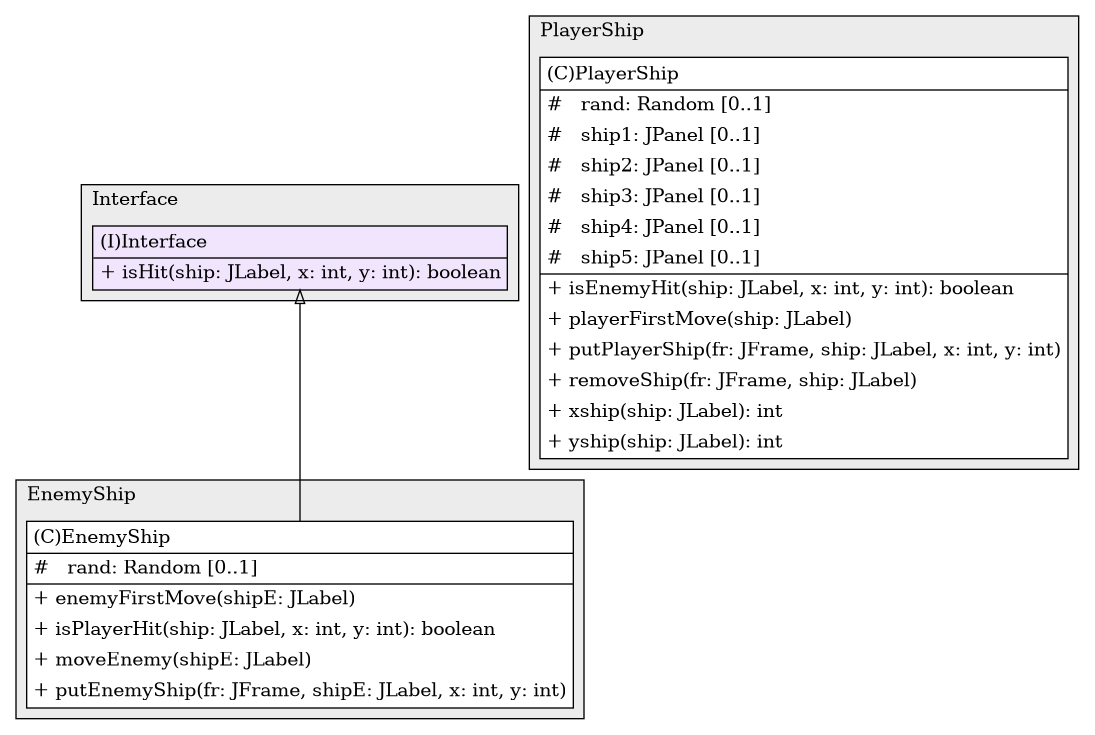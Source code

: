 @startuml

/' diagram meta data start
config=StructureConfiguration;
{
  "projectClassification": {
    "searchMode": "OpenProject", // OpenProject, AllProjects
    "includedProjects": "",
    "pathEndKeywords": "*.impl",
    "isClientPath": "",
    "isClientName": "",
    "isTestPath": "",
    "isTestName": "",
    "isMappingPath": "",
    "isMappingName": "",
    "isDataAccessPath": "",
    "isDataAccessName": "",
    "isDataStructurePath": "",
    "isDataStructureName": "",
    "isInterfaceStructuresPath": "",
    "isInterfaceStructuresName": "",
    "isEntryPointPath": "",
    "isEntryPointName": "",
    "treatFinalFieldsAsMandatory": false
  },
  "graphRestriction": {
    "classPackageExcludeFilter": "",
    "classPackageIncludeFilter": "",
    "classNameExcludeFilter": "",
    "classNameIncludeFilter": "",
    "methodNameExcludeFilter": "",
    "methodNameIncludeFilter": "",
    "removeByInheritance": "", // inheritance/annotation based filtering is done in a second step
    "removeByAnnotation": "",
    "removeByClassPackage": "", // cleanup the graph after inheritance/annotation based filtering is done
    "removeByClassName": "",
    "cutMappings": false,
    "cutEnum": true,
    "cutTests": true,
    "cutClient": true,
    "cutDataAccess": false,
    "cutInterfaceStructures": false,
    "cutDataStructures": false,
    "cutGetterAndSetter": true,
    "cutConstructors": true
  },
  "graphTraversal": {
    "forwardDepth": 6,
    "backwardDepth": 6,
    "classPackageExcludeFilter": "",
    "classPackageIncludeFilter": "",
    "classNameExcludeFilter": "",
    "classNameIncludeFilter": "",
    "methodNameExcludeFilter": "",
    "methodNameIncludeFilter": "",
    "hideMappings": false,
    "hideDataStructures": false,
    "hidePrivateMethods": true,
    "hideInterfaceCalls": true, // indirection: implementation -> interface (is hidden) -> implementation
    "onlyShowApplicationEntryPoints": false, // root node is included
    "useMethodCallsForStructureDiagram": "ForwardOnly" // ForwardOnly, BothDirections, No
  },
  "details": {
    "aggregation": "GroupByClass", // ByClass, GroupByClass, None
    "showClassGenericTypes": true,
    "showMethods": true,
    "showMethodParameterNames": true,
    "showMethodParameterTypes": true,
    "showMethodReturnType": true,
    "showPackageLevels": 2,
    "showDetailedClassStructure": true
  },
  "rootClass": "Interface",
  "extensionCallbackMethod": "" // qualified.class.name#methodName - signature: public static String method(String)
}
diagram meta data end '/



digraph g {
    rankdir="TB"
    splines=polyline
    

'nodes 
subgraph cluster_1788375783 { 
   	label=Interface
	labeljust=l
	fillcolor="#ececec"
	style=filled
   
   Interface1788375783[
	label=<<TABLE BORDER="1" CELLBORDER="0" CELLPADDING="4" CELLSPACING="0">
<TR><TD ALIGN="LEFT" >(I)Interface</TD></TR>
<HR/>
<TR><TD ALIGN="LEFT" >+ isHit(ship: JLabel, x: int, y: int): boolean</TD></TR>
</TABLE>>
	style=filled
	margin=0
	shape=plaintext
	fillcolor="#F1E5FD"
];
} 

subgraph cluster_205689635 { 
   	label=PlayerShip
	labeljust=l
	fillcolor="#ececec"
	style=filled
   
   PlayerShip205689635[
	label=<<TABLE BORDER="1" CELLBORDER="0" CELLPADDING="4" CELLSPACING="0">
<TR><TD ALIGN="LEFT" >(C)PlayerShip</TD></TR>
<HR/>
<TR><TD ALIGN="LEFT" >#   rand: Random [0..1]</TD></TR>
<TR><TD ALIGN="LEFT" >#   ship1: JPanel [0..1]</TD></TR>
<TR><TD ALIGN="LEFT" >#   ship2: JPanel [0..1]</TD></TR>
<TR><TD ALIGN="LEFT" >#   ship3: JPanel [0..1]</TD></TR>
<TR><TD ALIGN="LEFT" >#   ship4: JPanel [0..1]</TD></TR>
<TR><TD ALIGN="LEFT" >#   ship5: JPanel [0..1]</TD></TR>
<HR/>
<TR><TD ALIGN="LEFT" >+ isEnemyHit(ship: JLabel, x: int, y: int): boolean</TD></TR>
<TR><TD ALIGN="LEFT" >+ playerFirstMove(ship: JLabel)</TD></TR>
<TR><TD ALIGN="LEFT" >+ putPlayerShip(fr: JFrame, ship: JLabel, x: int, y: int)</TD></TR>
<TR><TD ALIGN="LEFT" >+ removeShip(fr: JFrame, ship: JLabel)</TD></TR>
<TR><TD ALIGN="LEFT" >+ xship(ship: JLabel): int</TD></TR>
<TR><TD ALIGN="LEFT" >+ yship(ship: JLabel): int</TD></TR>
</TABLE>>
	style=filled
	margin=0
	shape=plaintext
	fillcolor="#FFFFFF"
];
} 

subgraph cluster_953760196 { 
   	label=EnemyShip
	labeljust=l
	fillcolor="#ececec"
	style=filled
   
   EnemyShip953760196[
	label=<<TABLE BORDER="1" CELLBORDER="0" CELLPADDING="4" CELLSPACING="0">
<TR><TD ALIGN="LEFT" >(C)EnemyShip</TD></TR>
<HR/>
<TR><TD ALIGN="LEFT" >#   rand: Random [0..1]</TD></TR>
<HR/>
<TR><TD ALIGN="LEFT" >+ enemyFirstMove(shipE: JLabel)</TD></TR>
<TR><TD ALIGN="LEFT" >+ isPlayerHit(ship: JLabel, x: int, y: int): boolean</TD></TR>
<TR><TD ALIGN="LEFT" >+ moveEnemy(shipE: JLabel)</TD></TR>
<TR><TD ALIGN="LEFT" >+ putEnemyShip(fr: JFrame, shipE: JLabel, x: int, y: int)</TD></TR>
</TABLE>>
	style=filled
	margin=0
	shape=plaintext
	fillcolor="#FFFFFF"
];
} 

'edges    
Interface1788375783 -> EnemyShip953760196[arrowhead=none, arrowtail=empty, dir=both];
    
}
@enduml